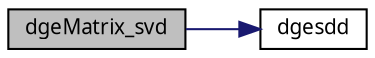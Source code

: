 digraph G
{
  edge [fontname="FreeSans.ttf",fontsize=10,labelfontname="FreeSans.ttf",labelfontsize=10];
  node [fontname="FreeSans.ttf",fontsize=10,shape=record];
  rankdir=LR;
  Node1 [label="dgeMatrix_svd",height=0.2,width=0.4,color="black", fillcolor="grey75", style="filled" fontcolor="black"];
  Node1 -> Node2 [color="midnightblue",fontsize=10,style="solid",fontname="FreeSans.ttf"];
  Node2 [label="dgesdd",height=0.2,width=0.4,color="black", fillcolor="white", style="filled",URL="$dgeMatrix_8h.html#82816694a7a62efa0b4cff7a16ec27a9"];
}
